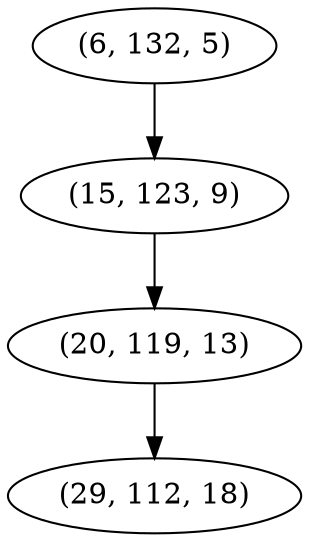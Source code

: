 digraph tree {
    "(6, 132, 5)";
    "(15, 123, 9)";
    "(20, 119, 13)";
    "(29, 112, 18)";
    "(6, 132, 5)" -> "(15, 123, 9)";
    "(15, 123, 9)" -> "(20, 119, 13)";
    "(20, 119, 13)" -> "(29, 112, 18)";
}
